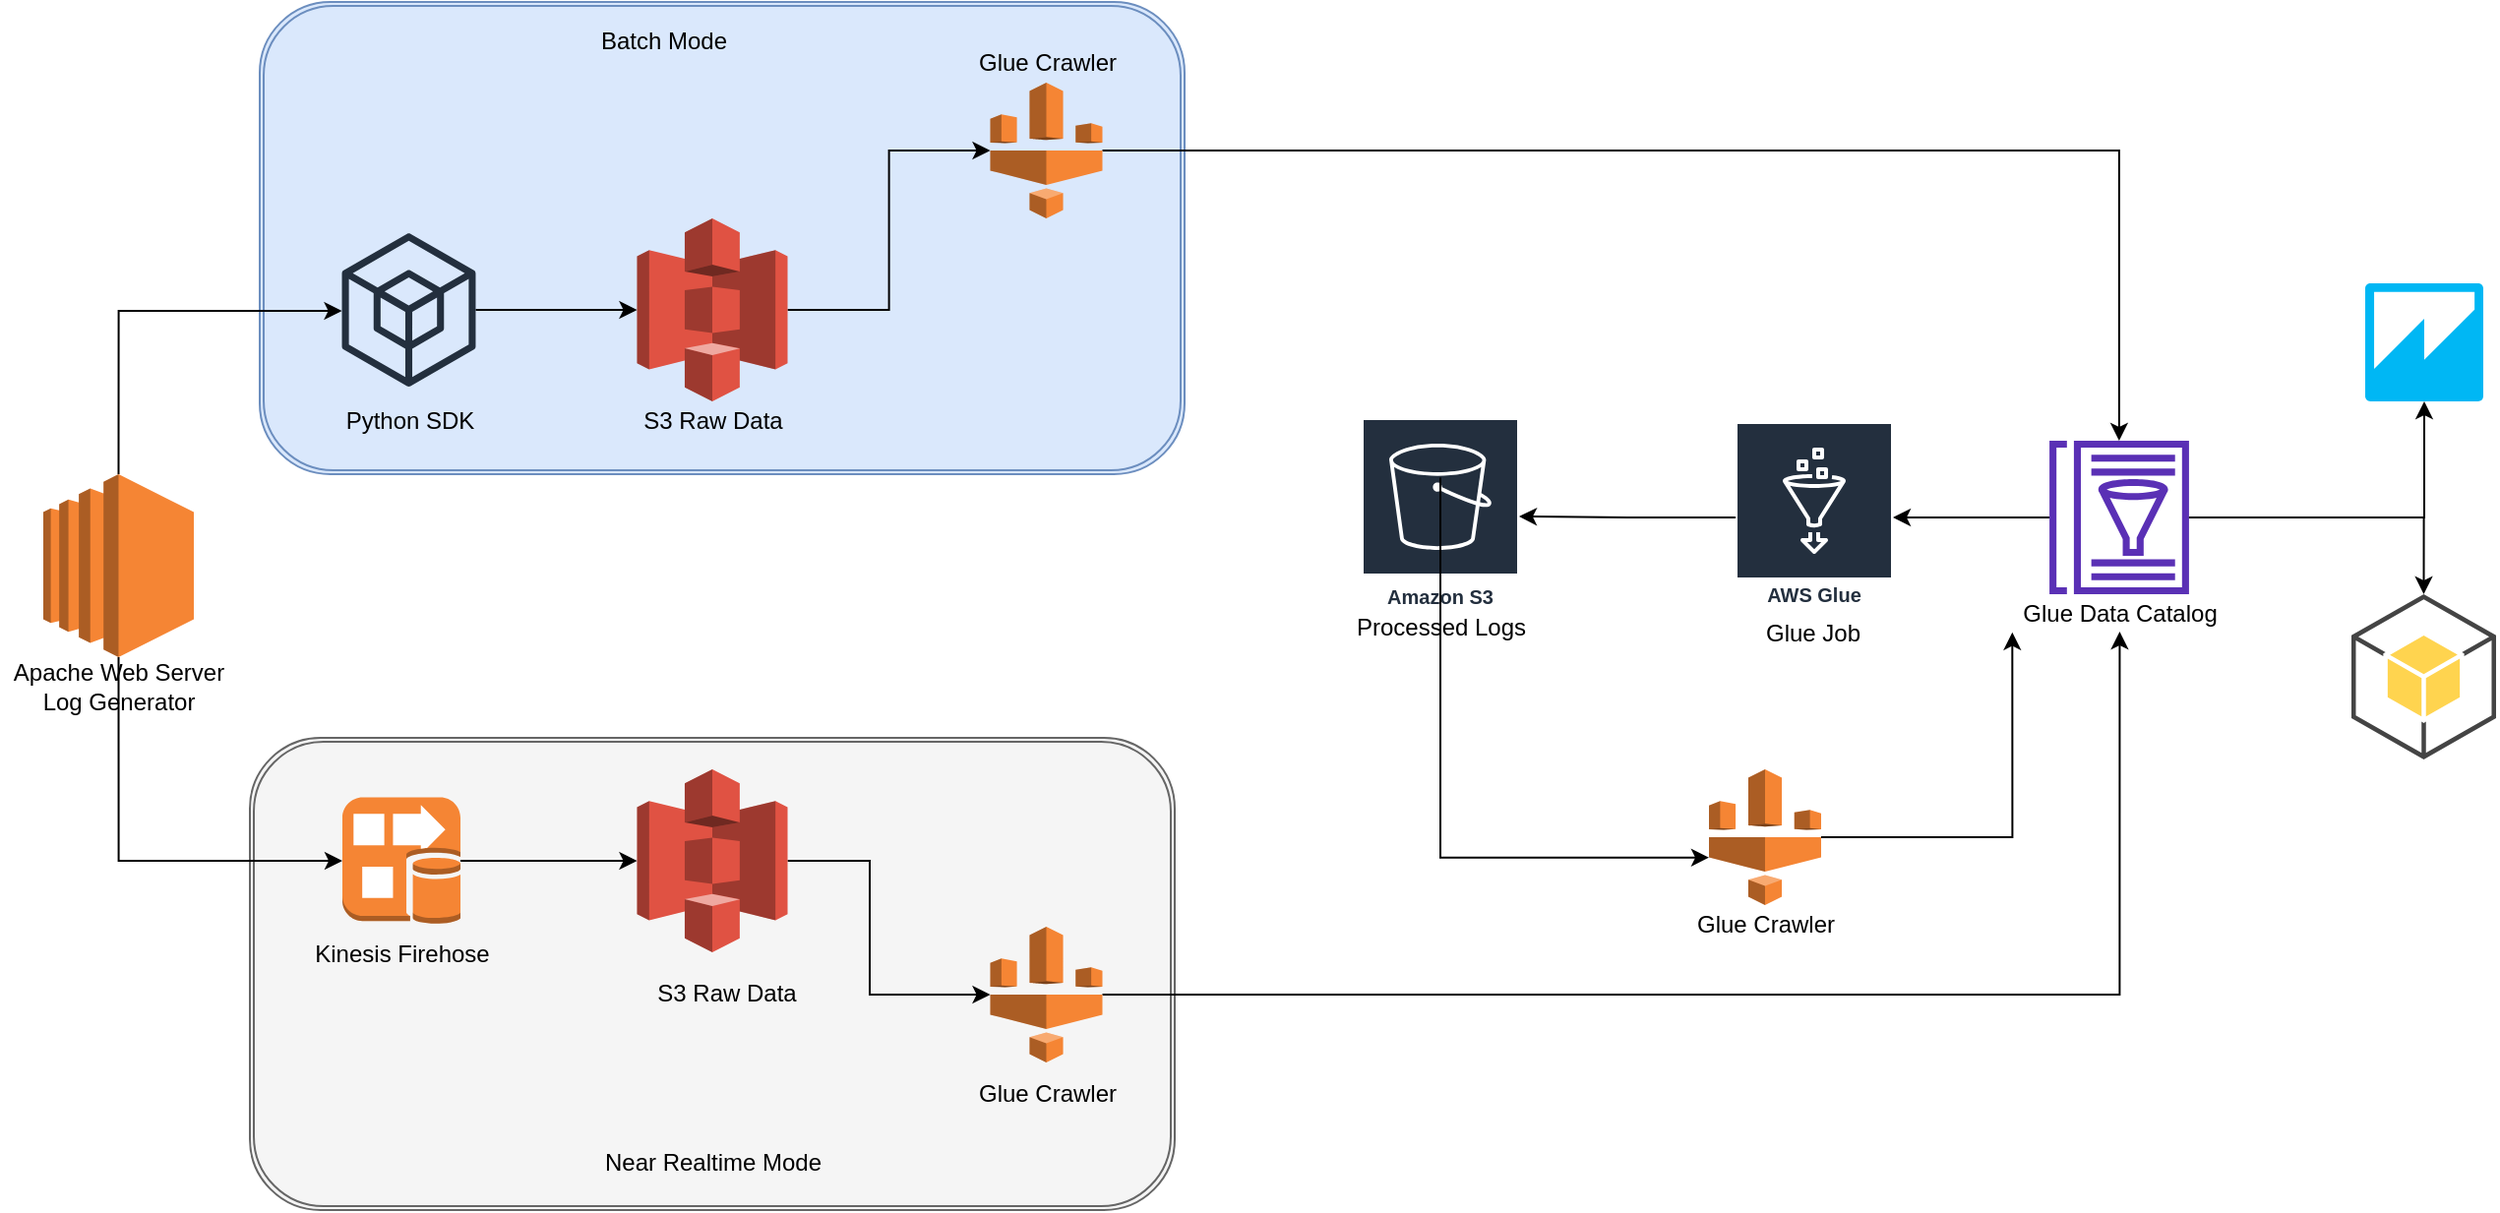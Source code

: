 <mxfile version="12.4.2" type="github" pages="1">
  <diagram id="vCACkUvd8OArtxGlmEOk" name="Page-1">
    <mxGraphModel dx="2088" dy="659" grid="1" gridSize="10" guides="1" tooltips="1" connect="1" arrows="1" fold="1" page="1" pageScale="1" pageWidth="827" pageHeight="1169" math="0" shadow="0">
      <root>
        <mxCell id="0"/>
        <mxCell id="1" parent="0"/>
        <mxCell id="HFsYjO0lp9-rUQ02cceD-49" value="" style="shape=ext;double=1;rounded=1;whiteSpace=wrap;html=1;fillColor=#f5f5f5;strokeColor=#666666;align=center;fontColor=#333333;" vertex="1" parent="1">
          <mxGeometry x="95" y="464" width="470" height="240" as="geometry"/>
        </mxCell>
        <mxCell id="HFsYjO0lp9-rUQ02cceD-39" value="" style="shape=ext;double=1;rounded=1;whiteSpace=wrap;html=1;fillColor=#dae8fc;strokeColor=#6c8ebf;align=center;" vertex="1" parent="1">
          <mxGeometry x="100" y="90" width="470" height="240" as="geometry"/>
        </mxCell>
        <mxCell id="HFsYjO0lp9-rUQ02cceD-2" style="edgeStyle=orthogonalEdgeStyle;rounded=0;orthogonalLoop=1;jettySize=auto;html=1;exitX=0.5;exitY=0;exitDx=0;exitDy=0;exitPerimeter=0;" edge="1" parent="1" source="7QAenssFYoGK3HLZhMAH-1" target="HFsYjO0lp9-rUQ02cceD-1">
          <mxGeometry relative="1" as="geometry">
            <Array as="points">
              <mxPoint x="28" y="247"/>
            </Array>
          </mxGeometry>
        </mxCell>
        <mxCell id="HFsYjO0lp9-rUQ02cceD-20" style="edgeStyle=orthogonalEdgeStyle;rounded=0;orthogonalLoop=1;jettySize=auto;html=1;entryX=0;entryY=0.5;entryDx=0;entryDy=0;entryPerimeter=0;exitX=0.5;exitY=1;exitDx=0;exitDy=0;exitPerimeter=0;" edge="1" parent="1" source="7QAenssFYoGK3HLZhMAH-1" target="HFsYjO0lp9-rUQ02cceD-19">
          <mxGeometry relative="1" as="geometry"/>
        </mxCell>
        <mxCell id="HFsYjO0lp9-rUQ02cceD-4" style="edgeStyle=orthogonalEdgeStyle;rounded=0;orthogonalLoop=1;jettySize=auto;html=1;" edge="1" parent="1" source="HFsYjO0lp9-rUQ02cceD-1" target="HFsYjO0lp9-rUQ02cceD-3">
          <mxGeometry relative="1" as="geometry"/>
        </mxCell>
        <mxCell id="HFsYjO0lp9-rUQ02cceD-9" style="edgeStyle=orthogonalEdgeStyle;rounded=0;orthogonalLoop=1;jettySize=auto;html=1;exitX=1;exitY=0.5;exitDx=0;exitDy=0;exitPerimeter=0;entryX=0;entryY=0.5;entryDx=0;entryDy=0;entryPerimeter=0;" edge="1" parent="1" source="HFsYjO0lp9-rUQ02cceD-3" target="HFsYjO0lp9-rUQ02cceD-7">
          <mxGeometry relative="1" as="geometry"/>
        </mxCell>
        <mxCell id="HFsYjO0lp9-rUQ02cceD-12" style="edgeStyle=orthogonalEdgeStyle;rounded=0;orthogonalLoop=1;jettySize=auto;html=1;" edge="1" parent="1" source="HFsYjO0lp9-rUQ02cceD-7" target="HFsYjO0lp9-rUQ02cceD-10">
          <mxGeometry relative="1" as="geometry"/>
        </mxCell>
        <mxCell id="HFsYjO0lp9-rUQ02cceD-15" style="edgeStyle=orthogonalEdgeStyle;rounded=0;orthogonalLoop=1;jettySize=auto;html=1;" edge="1" parent="1" source="HFsYjO0lp9-rUQ02cceD-10" target="HFsYjO0lp9-rUQ02cceD-13">
          <mxGeometry relative="1" as="geometry"/>
        </mxCell>
        <mxCell id="HFsYjO0lp9-rUQ02cceD-17" style="edgeStyle=orthogonalEdgeStyle;rounded=0;orthogonalLoop=1;jettySize=auto;html=1;" edge="1" parent="1" source="HFsYjO0lp9-rUQ02cceD-13" target="HFsYjO0lp9-rUQ02cceD-16">
          <mxGeometry relative="1" as="geometry"/>
        </mxCell>
        <mxCell id="HFsYjO0lp9-rUQ02cceD-22" style="edgeStyle=orthogonalEdgeStyle;rounded=0;orthogonalLoop=1;jettySize=auto;html=1;entryX=0;entryY=0.5;entryDx=0;entryDy=0;entryPerimeter=0;" edge="1" parent="1" source="HFsYjO0lp9-rUQ02cceD-19" target="HFsYjO0lp9-rUQ02cceD-23">
          <mxGeometry relative="1" as="geometry">
            <mxPoint x="250" y="482.25" as="targetPoint"/>
          </mxGeometry>
        </mxCell>
        <mxCell id="HFsYjO0lp9-rUQ02cceD-28" style="edgeStyle=orthogonalEdgeStyle;rounded=0;orthogonalLoop=1;jettySize=auto;html=1;exitX=1;exitY=0.5;exitDx=0;exitDy=0;exitPerimeter=0;entryX=0;entryY=0.5;entryDx=0;entryDy=0;entryPerimeter=0;" edge="1" parent="1" source="HFsYjO0lp9-rUQ02cceD-23" target="HFsYjO0lp9-rUQ02cceD-31">
          <mxGeometry relative="1" as="geometry">
            <mxPoint x="470" y="560" as="targetPoint"/>
            <Array as="points">
              <mxPoint x="410" y="527"/>
              <mxPoint x="410" y="595"/>
            </Array>
          </mxGeometry>
        </mxCell>
        <mxCell id="HFsYjO0lp9-rUQ02cceD-24" value="" style="group" vertex="1" connectable="0" parent="1">
          <mxGeometry x="990" y="313" width="110" height="98" as="geometry"/>
        </mxCell>
        <mxCell id="HFsYjO0lp9-rUQ02cceD-10" value="" style="outlineConnect=0;fontColor=#232F3E;gradientColor=none;fillColor=#5A30B5;strokeColor=none;dashed=0;verticalLabelPosition=bottom;verticalAlign=top;align=center;html=1;fontSize=12;fontStyle=0;aspect=fixed;pointerEvents=1;shape=mxgraph.aws4.glue_data_catalog;" vertex="1" parent="HFsYjO0lp9-rUQ02cceD-24">
          <mxGeometry x="19" width="72" height="78" as="geometry"/>
        </mxCell>
        <mxCell id="HFsYjO0lp9-rUQ02cceD-11" value="Glue Data Catalog" style="text;html=1;align=center;verticalAlign=middle;resizable=0;points=[];;autosize=1;" vertex="1" parent="HFsYjO0lp9-rUQ02cceD-24">
          <mxGeometry y="78" width="110" height="20" as="geometry"/>
        </mxCell>
        <mxCell id="HFsYjO0lp9-rUQ02cceD-25" value="" style="group" vertex="1" connectable="0" parent="1">
          <mxGeometry x="454.75" y="111" width="90" height="89" as="geometry"/>
        </mxCell>
        <mxCell id="HFsYjO0lp9-rUQ02cceD-7" value="" style="outlineConnect=0;dashed=0;verticalLabelPosition=bottom;verticalAlign=top;align=center;html=1;shape=mxgraph.aws3.glue;fillColor=#F58534;gradientColor=none;" vertex="1" parent="HFsYjO0lp9-rUQ02cceD-25">
          <mxGeometry x="16.5" y="20" width="57" height="69" as="geometry"/>
        </mxCell>
        <mxCell id="HFsYjO0lp9-rUQ02cceD-8" value="Glue Crawler" style="text;html=1;align=center;verticalAlign=middle;resizable=0;points=[];;autosize=1;" vertex="1" parent="HFsYjO0lp9-rUQ02cceD-25">
          <mxGeometry width="90" height="20" as="geometry"/>
        </mxCell>
        <mxCell id="HFsYjO0lp9-rUQ02cceD-26" value="" style="group" vertex="1" connectable="0" parent="1">
          <mxGeometry x="850" y="303.5" width="80" height="117" as="geometry"/>
        </mxCell>
        <mxCell id="HFsYjO0lp9-rUQ02cceD-13" value="AWS Glue" style="outlineConnect=0;fontColor=#232F3E;gradientColor=none;strokeColor=#ffffff;fillColor=#232F3E;dashed=0;verticalLabelPosition=middle;verticalAlign=bottom;align=center;html=1;whiteSpace=wrap;fontSize=10;fontStyle=1;spacing=3;shape=mxgraph.aws4.productIcon;prIcon=mxgraph.aws4.glue;" vertex="1" parent="HFsYjO0lp9-rUQ02cceD-26">
          <mxGeometry width="80" height="97" as="geometry"/>
        </mxCell>
        <mxCell id="HFsYjO0lp9-rUQ02cceD-14" value="Glue Job" style="text;html=1;align=center;verticalAlign=middle;resizable=0;points=[];;autosize=1;" vertex="1" parent="HFsYjO0lp9-rUQ02cceD-26">
          <mxGeometry x="8.5" y="97" width="60" height="20" as="geometry"/>
        </mxCell>
        <mxCell id="HFsYjO0lp9-rUQ02cceD-27" value="" style="group" vertex="1" connectable="0" parent="1">
          <mxGeometry x="650" y="301.5" width="100" height="116" as="geometry"/>
        </mxCell>
        <mxCell id="HFsYjO0lp9-rUQ02cceD-16" value="Amazon S3" style="outlineConnect=0;fontColor=#232F3E;gradientColor=none;strokeColor=#ffffff;fillColor=#232F3E;dashed=0;verticalLabelPosition=middle;verticalAlign=bottom;align=center;html=1;whiteSpace=wrap;fontSize=10;fontStyle=1;spacing=3;shape=mxgraph.aws4.productIcon;prIcon=mxgraph.aws4.s3;" vertex="1" parent="HFsYjO0lp9-rUQ02cceD-27">
          <mxGeometry x="10" width="80" height="100" as="geometry"/>
        </mxCell>
        <mxCell id="HFsYjO0lp9-rUQ02cceD-18" value="Processed Logs" style="text;html=1;align=center;verticalAlign=middle;resizable=0;points=[];;autosize=1;" vertex="1" parent="HFsYjO0lp9-rUQ02cceD-27">
          <mxGeometry y="96" width="100" height="20" as="geometry"/>
        </mxCell>
        <mxCell id="HFsYjO0lp9-rUQ02cceD-38" style="edgeStyle=orthogonalEdgeStyle;rounded=0;orthogonalLoop=1;jettySize=auto;html=1;entryX=0.502;entryY=0.95;entryDx=0;entryDy=0;entryPerimeter=0;" edge="1" parent="1" source="HFsYjO0lp9-rUQ02cceD-31" target="HFsYjO0lp9-rUQ02cceD-11">
          <mxGeometry relative="1" as="geometry"/>
        </mxCell>
        <mxCell id="HFsYjO0lp9-rUQ02cceD-31" value="" style="outlineConnect=0;dashed=0;verticalLabelPosition=bottom;verticalAlign=top;align=center;html=1;shape=mxgraph.aws3.glue;fillColor=#F58534;gradientColor=none;" vertex="1" parent="1">
          <mxGeometry x="471.25" y="560" width="57" height="69" as="geometry"/>
        </mxCell>
        <mxCell id="HFsYjO0lp9-rUQ02cceD-32" value="Glue Crawler" style="text;html=1;align=center;verticalAlign=middle;resizable=0;points=[];;autosize=1;direction=south;" vertex="1" parent="1">
          <mxGeometry x="489.75" y="600" width="20" height="90" as="geometry"/>
        </mxCell>
        <mxCell id="HFsYjO0lp9-rUQ02cceD-40" value="" style="group" vertex="1" connectable="0" parent="1">
          <mxGeometry x="-31.75" y="330" width="120" height="123" as="geometry"/>
        </mxCell>
        <mxCell id="7QAenssFYoGK3HLZhMAH-1" value="" style="outlineConnect=0;dashed=0;verticalLabelPosition=bottom;verticalAlign=top;align=center;html=1;shape=mxgraph.aws3.ec2;fillColor=#F58534;gradientColor=none;" parent="HFsYjO0lp9-rUQ02cceD-40" vertex="1">
          <mxGeometry x="21.75" width="76.5" height="93" as="geometry"/>
        </mxCell>
        <mxCell id="7QAenssFYoGK3HLZhMAH-2" value="Apache Web Server&lt;br&gt;Log Generator" style="text;html=1;align=center;verticalAlign=middle;resizable=0;points=[];;autosize=1;" parent="HFsYjO0lp9-rUQ02cceD-40" vertex="1">
          <mxGeometry y="93" width="120" height="30" as="geometry"/>
        </mxCell>
        <mxCell id="HFsYjO0lp9-rUQ02cceD-41" value="" style="group" vertex="1" connectable="0" parent="1">
          <mxGeometry x="135.75" y="207.5" width="80" height="105.5" as="geometry"/>
        </mxCell>
        <mxCell id="HFsYjO0lp9-rUQ02cceD-1" value="" style="outlineConnect=0;fontColor=#232F3E;gradientColor=none;fillColor=#232F3E;strokeColor=none;dashed=0;verticalLabelPosition=bottom;verticalAlign=top;align=center;html=1;fontSize=12;fontStyle=0;aspect=fixed;pointerEvents=1;shape=mxgraph.aws4.external_sdk;" vertex="1" parent="HFsYjO0lp9-rUQ02cceD-41">
          <mxGeometry x="6" width="68" height="78" as="geometry"/>
        </mxCell>
        <mxCell id="HFsYjO0lp9-rUQ02cceD-5" value="Python SDK" style="text;html=1;align=center;verticalAlign=middle;resizable=0;points=[];;autosize=1;" vertex="1" parent="HFsYjO0lp9-rUQ02cceD-41">
          <mxGeometry y="85.5" width="80" height="20" as="geometry"/>
        </mxCell>
        <mxCell id="HFsYjO0lp9-rUQ02cceD-44" value="" style="group" vertex="1" connectable="0" parent="1">
          <mxGeometry x="291.75" y="480" width="90" height="124.25" as="geometry"/>
        </mxCell>
        <mxCell id="HFsYjO0lp9-rUQ02cceD-23" value="" style="outlineConnect=0;dashed=0;verticalLabelPosition=bottom;verticalAlign=top;align=center;html=1;shape=mxgraph.aws3.s3;fillColor=#E05243;gradientColor=none;" vertex="1" parent="HFsYjO0lp9-rUQ02cceD-44">
          <mxGeometry width="76.5" height="93" as="geometry"/>
        </mxCell>
        <mxCell id="HFsYjO0lp9-rUQ02cceD-43" value="S3 Raw Data" style="text;html=1;align=center;verticalAlign=middle;resizable=0;points=[];;autosize=1;" vertex="1" parent="HFsYjO0lp9-rUQ02cceD-44">
          <mxGeometry y="104.25" width="90" height="20" as="geometry"/>
        </mxCell>
        <mxCell id="HFsYjO0lp9-rUQ02cceD-45" value="" style="group" vertex="1" connectable="0" parent="1">
          <mxGeometry x="285" y="200" width="90" height="113" as="geometry"/>
        </mxCell>
        <mxCell id="HFsYjO0lp9-rUQ02cceD-3" value="" style="outlineConnect=0;dashed=0;verticalLabelPosition=bottom;verticalAlign=top;align=center;html=1;shape=mxgraph.aws3.s3;fillColor=#E05243;gradientColor=none;" vertex="1" parent="HFsYjO0lp9-rUQ02cceD-45">
          <mxGeometry x="6.75" width="76.5" height="93" as="geometry"/>
        </mxCell>
        <mxCell id="HFsYjO0lp9-rUQ02cceD-6" value="S3 Raw Data" style="text;html=1;align=center;verticalAlign=middle;resizable=0;points=[];;autosize=1;" vertex="1" parent="HFsYjO0lp9-rUQ02cceD-45">
          <mxGeometry y="93" width="90" height="20" as="geometry"/>
        </mxCell>
        <mxCell id="HFsYjO0lp9-rUQ02cceD-47" value="Batch Mode" style="text;html=1;align=center;verticalAlign=middle;resizable=0;points=[];;autosize=1;" vertex="1" parent="1">
          <mxGeometry x="265" y="100" width="80" height="20" as="geometry"/>
        </mxCell>
        <mxCell id="HFsYjO0lp9-rUQ02cceD-48" value="" style="group" vertex="1" connectable="0" parent="1">
          <mxGeometry x="122" y="494.25" width="100" height="90" as="geometry"/>
        </mxCell>
        <mxCell id="HFsYjO0lp9-rUQ02cceD-19" value="" style="outlineConnect=0;dashed=0;verticalLabelPosition=bottom;verticalAlign=top;align=center;html=1;shape=mxgraph.aws3.kinesis_firehose;fillColor=#F58534;gradientColor=none;" vertex="1" parent="HFsYjO0lp9-rUQ02cceD-48">
          <mxGeometry x="20" width="60" height="64.5" as="geometry"/>
        </mxCell>
        <mxCell id="HFsYjO0lp9-rUQ02cceD-21" value="Kinesis Firehose" style="text;html=1;align=center;verticalAlign=middle;resizable=0;points=[];;autosize=1;" vertex="1" parent="HFsYjO0lp9-rUQ02cceD-48">
          <mxGeometry y="70" width="100" height="20" as="geometry"/>
        </mxCell>
        <mxCell id="HFsYjO0lp9-rUQ02cceD-51" value="Near Realtime Mode" style="text;html=1;align=center;verticalAlign=middle;resizable=0;points=[];;autosize=1;" vertex="1" parent="1">
          <mxGeometry x="265" y="670" width="130" height="20" as="geometry"/>
        </mxCell>
        <mxCell id="HFsYjO0lp9-rUQ02cceD-58" style="edgeStyle=orthogonalEdgeStyle;rounded=0;orthogonalLoop=1;jettySize=auto;html=1;entryX=0;entryY=0.65;entryDx=0;entryDy=0;entryPerimeter=0;exitX=0.5;exitY=0.302;exitDx=0;exitDy=0;exitPerimeter=0;" edge="1" parent="1" source="HFsYjO0lp9-rUQ02cceD-16" target="HFsYjO0lp9-rUQ02cceD-53">
          <mxGeometry relative="1" as="geometry">
            <Array as="points">
              <mxPoint x="700" y="525"/>
            </Array>
          </mxGeometry>
        </mxCell>
        <mxCell id="HFsYjO0lp9-rUQ02cceD-59" value="" style="group" vertex="1" connectable="0" parent="1">
          <mxGeometry x="820" y="480" width="90" height="89" as="geometry"/>
        </mxCell>
        <mxCell id="HFsYjO0lp9-rUQ02cceD-53" value="" style="outlineConnect=0;dashed=0;verticalLabelPosition=bottom;verticalAlign=top;align=center;html=1;shape=mxgraph.aws3.glue;fillColor=#F58534;gradientColor=none;" vertex="1" parent="HFsYjO0lp9-rUQ02cceD-59">
          <mxGeometry x="16.5" width="57" height="69" as="geometry"/>
        </mxCell>
        <mxCell id="HFsYjO0lp9-rUQ02cceD-54" value="Glue Crawler" style="text;html=1;align=center;verticalAlign=middle;resizable=0;points=[];;autosize=1;" vertex="1" parent="HFsYjO0lp9-rUQ02cceD-59">
          <mxGeometry y="69" width="90" height="20" as="geometry"/>
        </mxCell>
        <mxCell id="HFsYjO0lp9-rUQ02cceD-61" style="edgeStyle=orthogonalEdgeStyle;rounded=0;orthogonalLoop=1;jettySize=auto;html=1;entryX=0.006;entryY=0.967;entryDx=0;entryDy=0;entryPerimeter=0;" edge="1" parent="1" source="HFsYjO0lp9-rUQ02cceD-53" target="HFsYjO0lp9-rUQ02cceD-11">
          <mxGeometry relative="1" as="geometry"/>
        </mxCell>
        <mxCell id="HFsYjO0lp9-rUQ02cceD-62" value="" style="outlineConnect=0;dashed=0;verticalLabelPosition=bottom;verticalAlign=top;align=center;html=1;shape=mxgraph.aws3.quicksight;fillColor=#00B7F4;gradientColor=none;" vertex="1" parent="1">
          <mxGeometry x="1170" y="233" width="60" height="60" as="geometry"/>
        </mxCell>
        <mxCell id="HFsYjO0lp9-rUQ02cceD-63" value="" style="outlineConnect=0;dashed=0;verticalLabelPosition=bottom;verticalAlign=top;align=center;html=1;shape=mxgraph.aws3.android;fillColor=#FFD44F;gradientColor=none;" vertex="1" parent="1">
          <mxGeometry x="1163" y="391" width="73.5" height="84" as="geometry"/>
        </mxCell>
        <mxCell id="HFsYjO0lp9-rUQ02cceD-64" style="edgeStyle=orthogonalEdgeStyle;rounded=0;orthogonalLoop=1;jettySize=auto;html=1;" edge="1" parent="1" source="HFsYjO0lp9-rUQ02cceD-10" target="HFsYjO0lp9-rUQ02cceD-62">
          <mxGeometry relative="1" as="geometry"/>
        </mxCell>
        <mxCell id="HFsYjO0lp9-rUQ02cceD-65" style="edgeStyle=orthogonalEdgeStyle;rounded=0;orthogonalLoop=1;jettySize=auto;html=1;entryX=0.5;entryY=0;entryDx=0;entryDy=0;entryPerimeter=0;" edge="1" parent="1" source="HFsYjO0lp9-rUQ02cceD-10" target="HFsYjO0lp9-rUQ02cceD-63">
          <mxGeometry relative="1" as="geometry"/>
        </mxCell>
      </root>
    </mxGraphModel>
  </diagram>
</mxfile>
